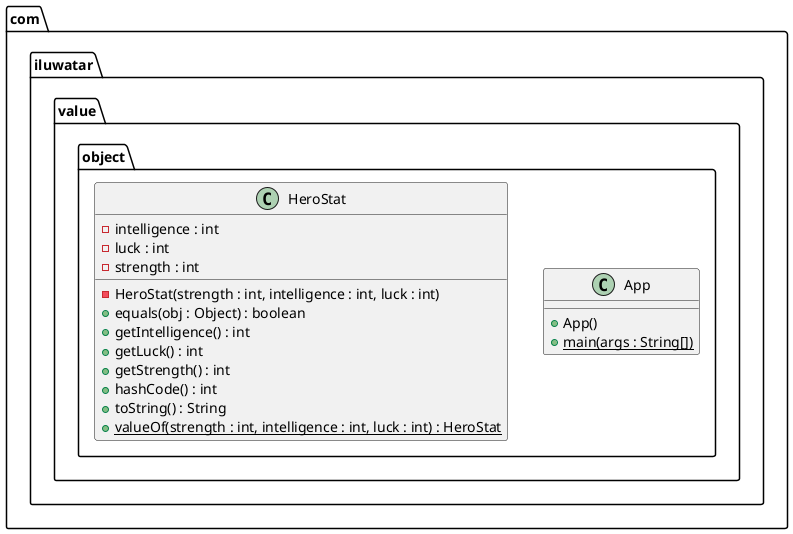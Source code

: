 @startuml
package com.iluwatar.value.object {
  class App {
    + App()
    + main(args : String[]) {static}
  }
  class HeroStat {
    - intelligence : int
    - luck : int
    - strength : int
    - HeroStat(strength : int, intelligence : int, luck : int)
    + equals(obj : Object) : boolean
    + getIntelligence() : int
    + getLuck() : int
    + getStrength() : int
    + hashCode() : int
    + toString() : String
    + valueOf(strength : int, intelligence : int, luck : int) : HeroStat {static}
  }
}
@enduml